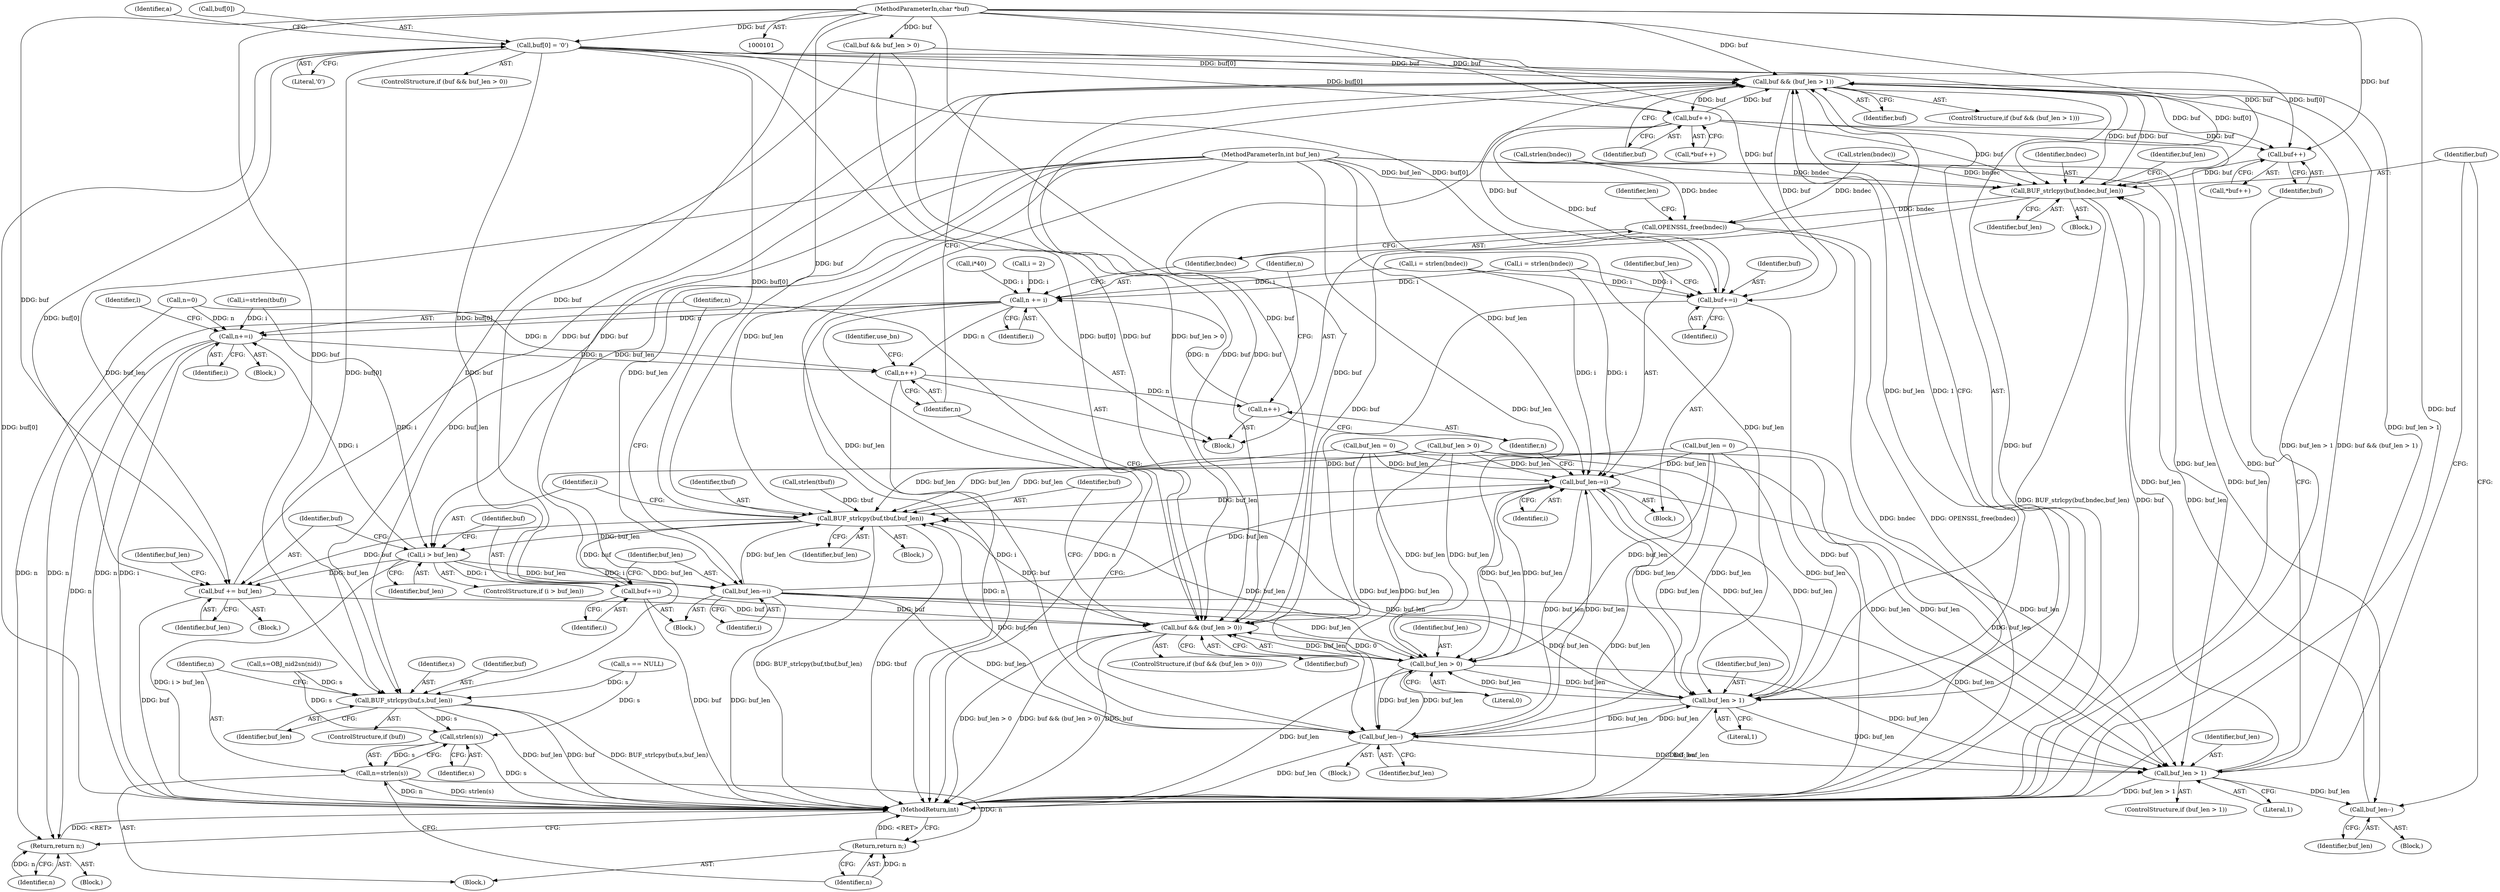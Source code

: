 digraph "0_openssl_0042fb5fd1c9d257d713b15a1f45da05cf5c1c87@array" {
"1000126" [label="(Call,buf[0] = '\0')"];
"1000102" [label="(MethodParameterIn,char *buf)"];
"1000171" [label="(Call,BUF_strlcpy(buf,s,buf_len))"];
"1000177" [label="(Call,strlen(s))"];
"1000175" [label="(Call,n=strlen(s))"];
"1000179" [label="(Return,return n;)"];
"1000343" [label="(Call,buf && (buf_len > 1))"];
"1000351" [label="(Call,buf++)"];
"1000396" [label="(Call,buf++)"];
"1000405" [label="(Call,BUF_strlcpy(buf,bndec,buf_len))"];
"1000425" [label="(Call,OPENSSL_free(bndec))"];
"1000440" [label="(Call,buf && (buf_len > 0))"];
"1000446" [label="(Call,BUF_strlcpy(buf,tbuf,buf_len))"];
"1000451" [label="(Call,i > buf_len)"];
"1000455" [label="(Call,buf += buf_len)"];
"1000463" [label="(Call,buf+=i)"];
"1000466" [label="(Call,buf_len-=i)"];
"1000345" [label="(Call,buf_len > 1)"];
"1000360" [label="(Call,buf_len--)"];
"1000390" [label="(Call,buf_len > 1)"];
"1000403" [label="(Call,buf_len--)"];
"1000417" [label="(Call,buf_len-=i)"];
"1000442" [label="(Call,buf_len > 0)"];
"1000469" [label="(Call,n+=i)"];
"1000362" [label="(Call,n++)"];
"1000420" [label="(Call,n++)"];
"1000422" [label="(Call,n += i)"];
"1000479" [label="(Return,return n;)"];
"1000414" [label="(Call,buf+=i)"];
"1000360" [label="(Call,buf_len--)"];
"1000339" [label="(Call,i*40)"];
"1000376" [label="(Call,i = strlen(bndec))"];
"1000417" [label="(Call,buf_len-=i)"];
"1000413" [label="(Block,)"];
"1000419" [label="(Identifier,i)"];
"1000422" [label="(Call,n += i)"];
"1000382" [label="(Call,i = strlen(bndec))"];
"1000416" [label="(Identifier,i)"];
"1000346" [label="(Identifier,buf_len)"];
"1000134" [label="(Identifier,a)"];
"1000294" [label="(Block,)"];
"1000428" [label="(Block,)"];
"1000456" [label="(Identifier,buf)"];
"1000420" [label="(Call,n++)"];
"1000159" [label="(Call,s == NULL)"];
"1000403" [label="(Call,buf_len--)"];
"1000410" [label="(Identifier,buf_len)"];
"1000343" [label="(Call,buf && (buf_len > 1))"];
"1000362" [label="(Call,n++)"];
"1000465" [label="(Identifier,i)"];
"1000351" [label="(Call,buf++)"];
"1000442" [label="(Call,buf_len > 0)"];
"1000447" [label="(Identifier,buf)"];
"1000458" [label="(Call,buf_len = 0)"];
"1000102" [label="(MethodParameterIn,char *buf)"];
"1000453" [label="(Identifier,buf_len)"];
"1000120" [label="(ControlStructure,if (buf && buf_len > 0))"];
"1000435" [label="(Call,i=strlen(tbuf))"];
"1000179" [label="(Return,return n;)"];
"1000407" [label="(Identifier,bndec)"];
"1000121" [label="(Call,buf && buf_len > 0)"];
"1000404" [label="(Identifier,buf_len)"];
"1000439" [label="(ControlStructure,if (buf && (buf_len > 0)))"];
"1000421" [label="(Identifier,n)"];
"1000347" [label="(Literal,1)"];
"1000130" [label="(Literal,'\0')"];
"1000418" [label="(Identifier,buf_len)"];
"1000470" [label="(Identifier,n)"];
"1000455" [label="(Call,buf += buf_len)"];
"1000462" [label="(Block,)"];
"1000393" [label="(Block,)"];
"1000423" [label="(Identifier,n)"];
"1000352" [label="(Identifier,buf)"];
"1000445" [label="(Block,)"];
"1000175" [label="(Call,n=strlen(s))"];
"1000168" [label="(Block,)"];
"1000388" [label="(Block,)"];
"1000451" [label="(Call,i > buf_len)"];
"1000457" [label="(Identifier,buf_len)"];
"1000415" [label="(Identifier,buf)"];
"1000480" [label="(Identifier,n)"];
"1000109" [label="(Call,n=0)"];
"1000363" [label="(Identifier,n)"];
"1000450" [label="(ControlStructure,if (i > buf_len))"];
"1000103" [label="(MethodParameterIn,int buf_len)"];
"1000173" [label="(Identifier,s)"];
"1000123" [label="(Call,buf_len > 0)"];
"1000489" [label="(MethodReturn,int)"];
"1000469" [label="(Call,n+=i)"];
"1000414" [label="(Call,buf+=i)"];
"1000172" [label="(Identifier,buf)"];
"1000344" [label="(Identifier,buf)"];
"1000350" [label="(Call,*buf++)"];
"1000303" [label="(Call,i = 2)"];
"1000342" [label="(ControlStructure,if (buf && (buf_len > 1)))"];
"1000199" [label="(Identifier,len)"];
"1000408" [label="(Identifier,buf_len)"];
"1000162" [label="(Call,s=OBJ_nid2sn(nid))"];
"1000425" [label="(Call,OPENSSL_free(bndec))"];
"1000177" [label="(Call,strlen(s))"];
"1000473" [label="(Identifier,l)"];
"1000395" [label="(Call,*buf++)"];
"1000406" [label="(Identifier,buf)"];
"1000174" [label="(Identifier,buf_len)"];
"1000459" [label="(Identifier,buf_len)"];
"1000463" [label="(Call,buf+=i)"];
"1000452" [label="(Identifier,i)"];
"1000437" [label="(Call,strlen(tbuf))"];
"1000106" [label="(Block,)"];
"1000466" [label="(Call,buf_len-=i)"];
"1000171" [label="(Call,BUF_strlcpy(buf,s,buf_len))"];
"1000397" [label="(Identifier,buf)"];
"1000365" [label="(Identifier,use_bn)"];
"1000479" [label="(Return,return n;)"];
"1000361" [label="(Identifier,buf_len)"];
"1000389" [label="(ControlStructure,if (buf_len > 1))"];
"1000446" [label="(Call,BUF_strlcpy(buf,tbuf,buf_len))"];
"1000348" [label="(Block,)"];
"1000444" [label="(Literal,0)"];
"1000467" [label="(Identifier,buf_len)"];
"1000176" [label="(Identifier,n)"];
"1000126" [label="(Call,buf[0] = '\0')"];
"1000391" [label="(Identifier,buf_len)"];
"1000180" [label="(Identifier,n)"];
"1000127" [label="(Call,buf[0])"];
"1000424" [label="(Identifier,i)"];
"1000378" [label="(Call,strlen(bndec))"];
"1000384" [label="(Call,strlen(bndec))"];
"1000405" [label="(Call,BUF_strlcpy(buf,bndec,buf_len))"];
"1000178" [label="(Identifier,s)"];
"1000396" [label="(Call,buf++)"];
"1000449" [label="(Identifier,buf_len)"];
"1000390" [label="(Call,buf_len > 1)"];
"1000454" [label="(Block,)"];
"1000441" [label="(Identifier,buf)"];
"1000468" [label="(Identifier,i)"];
"1000169" [label="(ControlStructure,if (buf))"];
"1000426" [label="(Identifier,bndec)"];
"1000464" [label="(Identifier,buf)"];
"1000471" [label="(Identifier,i)"];
"1000443" [label="(Identifier,buf_len)"];
"1000409" [label="(Call,buf_len = 0)"];
"1000345" [label="(Call,buf_len > 1)"];
"1000392" [label="(Literal,1)"];
"1000448" [label="(Identifier,tbuf)"];
"1000440" [label="(Call,buf && (buf_len > 0))"];
"1000126" -> "1000120"  [label="AST: "];
"1000126" -> "1000130"  [label="CFG: "];
"1000127" -> "1000126"  [label="AST: "];
"1000130" -> "1000126"  [label="AST: "];
"1000134" -> "1000126"  [label="CFG: "];
"1000126" -> "1000489"  [label="DDG: buf[0]"];
"1000102" -> "1000126"  [label="DDG: buf"];
"1000126" -> "1000171"  [label="DDG: buf[0]"];
"1000126" -> "1000343"  [label="DDG: buf[0]"];
"1000126" -> "1000351"  [label="DDG: buf[0]"];
"1000126" -> "1000396"  [label="DDG: buf[0]"];
"1000126" -> "1000405"  [label="DDG: buf[0]"];
"1000126" -> "1000414"  [label="DDG: buf[0]"];
"1000126" -> "1000440"  [label="DDG: buf[0]"];
"1000126" -> "1000446"  [label="DDG: buf[0]"];
"1000126" -> "1000455"  [label="DDG: buf[0]"];
"1000126" -> "1000463"  [label="DDG: buf[0]"];
"1000102" -> "1000101"  [label="AST: "];
"1000102" -> "1000489"  [label="DDG: buf"];
"1000102" -> "1000121"  [label="DDG: buf"];
"1000102" -> "1000171"  [label="DDG: buf"];
"1000102" -> "1000343"  [label="DDG: buf"];
"1000102" -> "1000351"  [label="DDG: buf"];
"1000102" -> "1000396"  [label="DDG: buf"];
"1000102" -> "1000405"  [label="DDG: buf"];
"1000102" -> "1000414"  [label="DDG: buf"];
"1000102" -> "1000440"  [label="DDG: buf"];
"1000102" -> "1000446"  [label="DDG: buf"];
"1000102" -> "1000455"  [label="DDG: buf"];
"1000102" -> "1000463"  [label="DDG: buf"];
"1000171" -> "1000169"  [label="AST: "];
"1000171" -> "1000174"  [label="CFG: "];
"1000172" -> "1000171"  [label="AST: "];
"1000173" -> "1000171"  [label="AST: "];
"1000174" -> "1000171"  [label="AST: "];
"1000176" -> "1000171"  [label="CFG: "];
"1000171" -> "1000489"  [label="DDG: buf"];
"1000171" -> "1000489"  [label="DDG: BUF_strlcpy(buf,s,buf_len)"];
"1000171" -> "1000489"  [label="DDG: buf_len"];
"1000121" -> "1000171"  [label="DDG: buf"];
"1000159" -> "1000171"  [label="DDG: s"];
"1000162" -> "1000171"  [label="DDG: s"];
"1000123" -> "1000171"  [label="DDG: buf_len"];
"1000103" -> "1000171"  [label="DDG: buf_len"];
"1000171" -> "1000177"  [label="DDG: s"];
"1000177" -> "1000175"  [label="AST: "];
"1000177" -> "1000178"  [label="CFG: "];
"1000178" -> "1000177"  [label="AST: "];
"1000175" -> "1000177"  [label="CFG: "];
"1000177" -> "1000489"  [label="DDG: s"];
"1000177" -> "1000175"  [label="DDG: s"];
"1000159" -> "1000177"  [label="DDG: s"];
"1000162" -> "1000177"  [label="DDG: s"];
"1000175" -> "1000168"  [label="AST: "];
"1000176" -> "1000175"  [label="AST: "];
"1000180" -> "1000175"  [label="CFG: "];
"1000175" -> "1000489"  [label="DDG: n"];
"1000175" -> "1000489"  [label="DDG: strlen(s)"];
"1000175" -> "1000179"  [label="DDG: n"];
"1000179" -> "1000168"  [label="AST: "];
"1000179" -> "1000180"  [label="CFG: "];
"1000180" -> "1000179"  [label="AST: "];
"1000489" -> "1000179"  [label="CFG: "];
"1000179" -> "1000489"  [label="DDG: <RET>"];
"1000180" -> "1000179"  [label="DDG: n"];
"1000343" -> "1000342"  [label="AST: "];
"1000343" -> "1000344"  [label="CFG: "];
"1000343" -> "1000345"  [label="CFG: "];
"1000344" -> "1000343"  [label="AST: "];
"1000345" -> "1000343"  [label="AST: "];
"1000352" -> "1000343"  [label="CFG: "];
"1000363" -> "1000343"  [label="CFG: "];
"1000343" -> "1000489"  [label="DDG: buf"];
"1000343" -> "1000489"  [label="DDG: buf && (buf_len > 1)"];
"1000343" -> "1000489"  [label="DDG: buf_len > 1"];
"1000414" -> "1000343"  [label="DDG: buf"];
"1000455" -> "1000343"  [label="DDG: buf"];
"1000463" -> "1000343"  [label="DDG: buf"];
"1000121" -> "1000343"  [label="DDG: buf"];
"1000405" -> "1000343"  [label="DDG: buf"];
"1000440" -> "1000343"  [label="DDG: buf"];
"1000351" -> "1000343"  [label="DDG: buf"];
"1000390" -> "1000343"  [label="DDG: buf_len > 1"];
"1000345" -> "1000343"  [label="DDG: buf_len"];
"1000345" -> "1000343"  [label="DDG: 1"];
"1000343" -> "1000351"  [label="DDG: buf"];
"1000343" -> "1000396"  [label="DDG: buf"];
"1000343" -> "1000405"  [label="DDG: buf"];
"1000343" -> "1000414"  [label="DDG: buf"];
"1000343" -> "1000440"  [label="DDG: buf"];
"1000351" -> "1000350"  [label="AST: "];
"1000351" -> "1000352"  [label="CFG: "];
"1000352" -> "1000351"  [label="AST: "];
"1000350" -> "1000351"  [label="CFG: "];
"1000351" -> "1000489"  [label="DDG: buf"];
"1000351" -> "1000396"  [label="DDG: buf"];
"1000351" -> "1000405"  [label="DDG: buf"];
"1000351" -> "1000414"  [label="DDG: buf"];
"1000351" -> "1000440"  [label="DDG: buf"];
"1000396" -> "1000395"  [label="AST: "];
"1000396" -> "1000397"  [label="CFG: "];
"1000397" -> "1000396"  [label="AST: "];
"1000395" -> "1000396"  [label="CFG: "];
"1000396" -> "1000405"  [label="DDG: buf"];
"1000405" -> "1000388"  [label="AST: "];
"1000405" -> "1000408"  [label="CFG: "];
"1000406" -> "1000405"  [label="AST: "];
"1000407" -> "1000405"  [label="AST: "];
"1000408" -> "1000405"  [label="AST: "];
"1000410" -> "1000405"  [label="CFG: "];
"1000405" -> "1000489"  [label="DDG: BUF_strlcpy(buf,bndec,buf_len)"];
"1000405" -> "1000489"  [label="DDG: buf"];
"1000378" -> "1000405"  [label="DDG: bndec"];
"1000384" -> "1000405"  [label="DDG: bndec"];
"1000403" -> "1000405"  [label="DDG: buf_len"];
"1000390" -> "1000405"  [label="DDG: buf_len"];
"1000103" -> "1000405"  [label="DDG: buf_len"];
"1000405" -> "1000425"  [label="DDG: bndec"];
"1000405" -> "1000440"  [label="DDG: buf"];
"1000425" -> "1000294"  [label="AST: "];
"1000425" -> "1000426"  [label="CFG: "];
"1000426" -> "1000425"  [label="AST: "];
"1000199" -> "1000425"  [label="CFG: "];
"1000425" -> "1000489"  [label="DDG: bndec"];
"1000425" -> "1000489"  [label="DDG: OPENSSL_free(bndec)"];
"1000378" -> "1000425"  [label="DDG: bndec"];
"1000384" -> "1000425"  [label="DDG: bndec"];
"1000440" -> "1000439"  [label="AST: "];
"1000440" -> "1000441"  [label="CFG: "];
"1000440" -> "1000442"  [label="CFG: "];
"1000441" -> "1000440"  [label="AST: "];
"1000442" -> "1000440"  [label="AST: "];
"1000447" -> "1000440"  [label="CFG: "];
"1000470" -> "1000440"  [label="CFG: "];
"1000440" -> "1000489"  [label="DDG: buf_len > 0"];
"1000440" -> "1000489"  [label="DDG: buf && (buf_len > 0)"];
"1000440" -> "1000489"  [label="DDG: buf"];
"1000414" -> "1000440"  [label="DDG: buf"];
"1000455" -> "1000440"  [label="DDG: buf"];
"1000463" -> "1000440"  [label="DDG: buf"];
"1000121" -> "1000440"  [label="DDG: buf"];
"1000121" -> "1000440"  [label="DDG: buf_len > 0"];
"1000442" -> "1000440"  [label="DDG: buf_len"];
"1000442" -> "1000440"  [label="DDG: 0"];
"1000440" -> "1000446"  [label="DDG: buf"];
"1000446" -> "1000445"  [label="AST: "];
"1000446" -> "1000449"  [label="CFG: "];
"1000447" -> "1000446"  [label="AST: "];
"1000448" -> "1000446"  [label="AST: "];
"1000449" -> "1000446"  [label="AST: "];
"1000452" -> "1000446"  [label="CFG: "];
"1000446" -> "1000489"  [label="DDG: BUF_strlcpy(buf,tbuf,buf_len)"];
"1000446" -> "1000489"  [label="DDG: tbuf"];
"1000437" -> "1000446"  [label="DDG: tbuf"];
"1000442" -> "1000446"  [label="DDG: buf_len"];
"1000466" -> "1000446"  [label="DDG: buf_len"];
"1000345" -> "1000446"  [label="DDG: buf_len"];
"1000123" -> "1000446"  [label="DDG: buf_len"];
"1000458" -> "1000446"  [label="DDG: buf_len"];
"1000360" -> "1000446"  [label="DDG: buf_len"];
"1000417" -> "1000446"  [label="DDG: buf_len"];
"1000409" -> "1000446"  [label="DDG: buf_len"];
"1000103" -> "1000446"  [label="DDG: buf_len"];
"1000446" -> "1000451"  [label="DDG: buf_len"];
"1000446" -> "1000455"  [label="DDG: buf"];
"1000446" -> "1000463"  [label="DDG: buf"];
"1000451" -> "1000450"  [label="AST: "];
"1000451" -> "1000453"  [label="CFG: "];
"1000452" -> "1000451"  [label="AST: "];
"1000453" -> "1000451"  [label="AST: "];
"1000456" -> "1000451"  [label="CFG: "];
"1000464" -> "1000451"  [label="CFG: "];
"1000451" -> "1000489"  [label="DDG: i > buf_len"];
"1000435" -> "1000451"  [label="DDG: i"];
"1000103" -> "1000451"  [label="DDG: buf_len"];
"1000451" -> "1000455"  [label="DDG: buf_len"];
"1000451" -> "1000463"  [label="DDG: i"];
"1000451" -> "1000466"  [label="DDG: i"];
"1000451" -> "1000466"  [label="DDG: buf_len"];
"1000451" -> "1000469"  [label="DDG: i"];
"1000455" -> "1000454"  [label="AST: "];
"1000455" -> "1000457"  [label="CFG: "];
"1000456" -> "1000455"  [label="AST: "];
"1000457" -> "1000455"  [label="AST: "];
"1000459" -> "1000455"  [label="CFG: "];
"1000455" -> "1000489"  [label="DDG: buf"];
"1000103" -> "1000455"  [label="DDG: buf_len"];
"1000463" -> "1000462"  [label="AST: "];
"1000463" -> "1000465"  [label="CFG: "];
"1000464" -> "1000463"  [label="AST: "];
"1000465" -> "1000463"  [label="AST: "];
"1000467" -> "1000463"  [label="CFG: "];
"1000463" -> "1000489"  [label="DDG: buf"];
"1000466" -> "1000462"  [label="AST: "];
"1000466" -> "1000468"  [label="CFG: "];
"1000467" -> "1000466"  [label="AST: "];
"1000468" -> "1000466"  [label="AST: "];
"1000470" -> "1000466"  [label="CFG: "];
"1000466" -> "1000489"  [label="DDG: buf_len"];
"1000466" -> "1000345"  [label="DDG: buf_len"];
"1000466" -> "1000360"  [label="DDG: buf_len"];
"1000466" -> "1000390"  [label="DDG: buf_len"];
"1000466" -> "1000417"  [label="DDG: buf_len"];
"1000466" -> "1000442"  [label="DDG: buf_len"];
"1000103" -> "1000466"  [label="DDG: buf_len"];
"1000345" -> "1000347"  [label="CFG: "];
"1000346" -> "1000345"  [label="AST: "];
"1000347" -> "1000345"  [label="AST: "];
"1000345" -> "1000489"  [label="DDG: buf_len"];
"1000442" -> "1000345"  [label="DDG: buf_len"];
"1000123" -> "1000345"  [label="DDG: buf_len"];
"1000458" -> "1000345"  [label="DDG: buf_len"];
"1000360" -> "1000345"  [label="DDG: buf_len"];
"1000417" -> "1000345"  [label="DDG: buf_len"];
"1000409" -> "1000345"  [label="DDG: buf_len"];
"1000103" -> "1000345"  [label="DDG: buf_len"];
"1000345" -> "1000360"  [label="DDG: buf_len"];
"1000345" -> "1000390"  [label="DDG: buf_len"];
"1000345" -> "1000417"  [label="DDG: buf_len"];
"1000345" -> "1000442"  [label="DDG: buf_len"];
"1000360" -> "1000348"  [label="AST: "];
"1000360" -> "1000361"  [label="CFG: "];
"1000361" -> "1000360"  [label="AST: "];
"1000363" -> "1000360"  [label="CFG: "];
"1000360" -> "1000489"  [label="DDG: buf_len"];
"1000442" -> "1000360"  [label="DDG: buf_len"];
"1000123" -> "1000360"  [label="DDG: buf_len"];
"1000458" -> "1000360"  [label="DDG: buf_len"];
"1000417" -> "1000360"  [label="DDG: buf_len"];
"1000409" -> "1000360"  [label="DDG: buf_len"];
"1000103" -> "1000360"  [label="DDG: buf_len"];
"1000360" -> "1000390"  [label="DDG: buf_len"];
"1000360" -> "1000417"  [label="DDG: buf_len"];
"1000360" -> "1000442"  [label="DDG: buf_len"];
"1000390" -> "1000389"  [label="AST: "];
"1000390" -> "1000392"  [label="CFG: "];
"1000391" -> "1000390"  [label="AST: "];
"1000392" -> "1000390"  [label="AST: "];
"1000397" -> "1000390"  [label="CFG: "];
"1000406" -> "1000390"  [label="CFG: "];
"1000390" -> "1000489"  [label="DDG: buf_len > 1"];
"1000442" -> "1000390"  [label="DDG: buf_len"];
"1000123" -> "1000390"  [label="DDG: buf_len"];
"1000458" -> "1000390"  [label="DDG: buf_len"];
"1000417" -> "1000390"  [label="DDG: buf_len"];
"1000409" -> "1000390"  [label="DDG: buf_len"];
"1000103" -> "1000390"  [label="DDG: buf_len"];
"1000390" -> "1000403"  [label="DDG: buf_len"];
"1000403" -> "1000393"  [label="AST: "];
"1000403" -> "1000404"  [label="CFG: "];
"1000404" -> "1000403"  [label="AST: "];
"1000406" -> "1000403"  [label="CFG: "];
"1000103" -> "1000403"  [label="DDG: buf_len"];
"1000417" -> "1000413"  [label="AST: "];
"1000417" -> "1000419"  [label="CFG: "];
"1000418" -> "1000417"  [label="AST: "];
"1000419" -> "1000417"  [label="AST: "];
"1000421" -> "1000417"  [label="CFG: "];
"1000417" -> "1000489"  [label="DDG: buf_len"];
"1000376" -> "1000417"  [label="DDG: i"];
"1000382" -> "1000417"  [label="DDG: i"];
"1000442" -> "1000417"  [label="DDG: buf_len"];
"1000123" -> "1000417"  [label="DDG: buf_len"];
"1000458" -> "1000417"  [label="DDG: buf_len"];
"1000409" -> "1000417"  [label="DDG: buf_len"];
"1000103" -> "1000417"  [label="DDG: buf_len"];
"1000417" -> "1000442"  [label="DDG: buf_len"];
"1000442" -> "1000444"  [label="CFG: "];
"1000443" -> "1000442"  [label="AST: "];
"1000444" -> "1000442"  [label="AST: "];
"1000442" -> "1000489"  [label="DDG: buf_len"];
"1000123" -> "1000442"  [label="DDG: buf_len"];
"1000458" -> "1000442"  [label="DDG: buf_len"];
"1000409" -> "1000442"  [label="DDG: buf_len"];
"1000103" -> "1000442"  [label="DDG: buf_len"];
"1000469" -> "1000428"  [label="AST: "];
"1000469" -> "1000471"  [label="CFG: "];
"1000470" -> "1000469"  [label="AST: "];
"1000471" -> "1000469"  [label="AST: "];
"1000473" -> "1000469"  [label="CFG: "];
"1000469" -> "1000489"  [label="DDG: i"];
"1000469" -> "1000489"  [label="DDG: n"];
"1000469" -> "1000362"  [label="DDG: n"];
"1000435" -> "1000469"  [label="DDG: i"];
"1000422" -> "1000469"  [label="DDG: n"];
"1000109" -> "1000469"  [label="DDG: n"];
"1000469" -> "1000479"  [label="DDG: n"];
"1000362" -> "1000294"  [label="AST: "];
"1000362" -> "1000363"  [label="CFG: "];
"1000363" -> "1000362"  [label="AST: "];
"1000365" -> "1000362"  [label="CFG: "];
"1000362" -> "1000489"  [label="DDG: n"];
"1000422" -> "1000362"  [label="DDG: n"];
"1000109" -> "1000362"  [label="DDG: n"];
"1000362" -> "1000420"  [label="DDG: n"];
"1000420" -> "1000294"  [label="AST: "];
"1000420" -> "1000421"  [label="CFG: "];
"1000421" -> "1000420"  [label="AST: "];
"1000423" -> "1000420"  [label="CFG: "];
"1000420" -> "1000422"  [label="DDG: n"];
"1000422" -> "1000294"  [label="AST: "];
"1000422" -> "1000424"  [label="CFG: "];
"1000423" -> "1000422"  [label="AST: "];
"1000424" -> "1000422"  [label="AST: "];
"1000426" -> "1000422"  [label="CFG: "];
"1000422" -> "1000489"  [label="DDG: n"];
"1000422" -> "1000489"  [label="DDG: i"];
"1000376" -> "1000422"  [label="DDG: i"];
"1000382" -> "1000422"  [label="DDG: i"];
"1000303" -> "1000422"  [label="DDG: i"];
"1000339" -> "1000422"  [label="DDG: i"];
"1000422" -> "1000479"  [label="DDG: n"];
"1000479" -> "1000106"  [label="AST: "];
"1000479" -> "1000480"  [label="CFG: "];
"1000480" -> "1000479"  [label="AST: "];
"1000489" -> "1000479"  [label="CFG: "];
"1000479" -> "1000489"  [label="DDG: <RET>"];
"1000480" -> "1000479"  [label="DDG: n"];
"1000109" -> "1000479"  [label="DDG: n"];
"1000414" -> "1000413"  [label="AST: "];
"1000414" -> "1000416"  [label="CFG: "];
"1000415" -> "1000414"  [label="AST: "];
"1000416" -> "1000414"  [label="AST: "];
"1000418" -> "1000414"  [label="CFG: "];
"1000414" -> "1000489"  [label="DDG: buf"];
"1000376" -> "1000414"  [label="DDG: i"];
"1000382" -> "1000414"  [label="DDG: i"];
}
